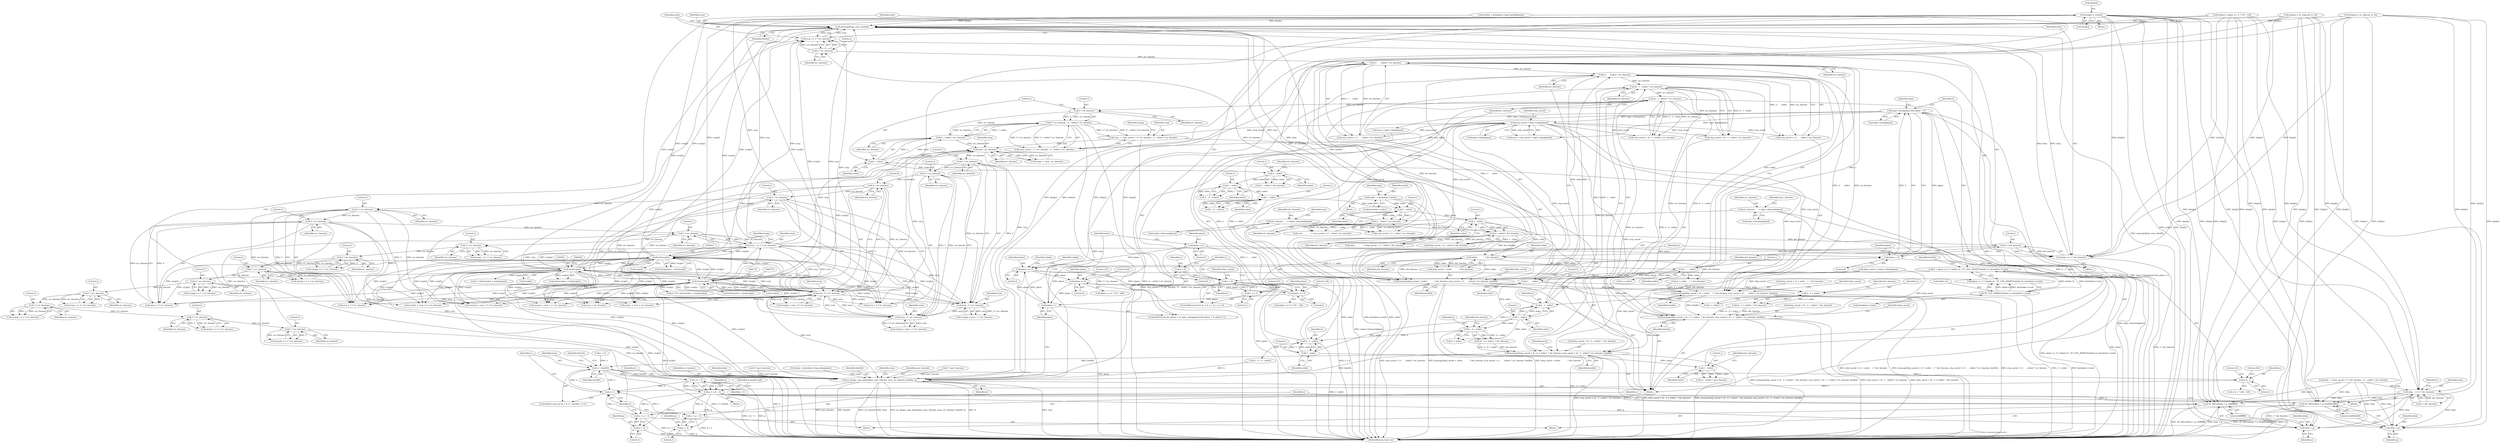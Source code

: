 digraph "0_FFmpeg_e43a0a232dbf6d3c161823c2e07c52e76227a1bc_5@array" {
"1001033" [label="(Call,dstp[x] = srcp[x])"];
"1000616" [label="(Call,(int)srcp[x])"];
"1000950" [label="(Call,(int)srcp[x])"];
"1000773" [label="(Call,(int)srcp[x])"];
"1001075" [label="(Call,srcp   += 2 * src_linesize)"];
"1001077" [label="(Call,2 * src_linesize)"];
"1000551" [label="(Call,4 * src_linesize)"];
"1000544" [label="(Call,3 * src_linesize)"];
"1000537" [label="(Call,2 * src_linesize)"];
"1000525" [label="(Call,4 * src_linesize)"];
"1000518" [label="(Call,3 * src_linesize)"];
"1000511" [label="(Call,2 * src_linesize)"];
"1000504" [label="(Call,srcp - src_linesize)"];
"1000489" [label="(Call,srcp   = srcp_saved + 5 * src_linesize - (1 - order) * src_linesize)"];
"1000284" [label="(Call,srcp_saved = inpic->data[plane])"];
"1000247" [label="(Call,inpic->data[plane] && plane < 4)"];
"1000253" [label="(Call,plane < 4)"];
"1000256" [label="(Call,plane++)"];
"1000738" [label="(Call,plane == 0)"];
"1000698" [label="(Call,plane == 0)"];
"1000262" [label="(Call,plane == 0)"];
"1000244" [label="(Call,plane = 0)"];
"1000493" [label="(Call,5 * src_linesize - (1 - order) * src_linesize)"];
"1000494" [label="(Call,5 * src_linesize)"];
"1000426" [label="(Call,(h - 3 - order) * src_linesize)"];
"1000427" [label="(Call,h - 3 - order)"];
"1000418" [label="(Call,h - 4 + order)"];
"1000407" [label="(Call,h - 1 - order)"];
"1000398" [label="(Call,h - 2 + order)"];
"1000343" [label="(Call,y < h)"];
"1000346" [label="(Call,y += 2)"];
"1000340" [label="(Call,y = 0)"];
"1000259" [label="(Call,h = plane == 0 ? inlink->h : FF_CEIL_RSHIFT(inlink->h, kerndeint->vsub))"];
"1000268" [label="(Call,FF_CEIL_RSHIFT(inlink->h, kerndeint->vsub))"];
"1000389" [label="(Call,3 -     order)"];
"1000373" [label="(Call,1 -     order)"];
"1000367" [label="(Call,order            * dst_linesize)"];
"1000335" [label="(Call,1 - order)"];
"1000326" [label="(Call,1 - order)"];
"1000186" [label="(Call,order  = kerndeint->order)"];
"1000581" [label="(Call,1 - order)"];
"1000572" [label="(Call,1 - order)"];
"1000563" [label="(Call,1 - order)"];
"1000498" [label="(Call,1 - order)"];
"1000447" [label="(Call,1 - order)"];
"1000429" [label="(Call,3 - order)"];
"1000409" [label="(Call,1 - order)"];
"1000334" [label="(Call,(1 - order) * dst_linesize)"];
"1000314" [label="(Call,dst_linesize      = outpic->linesize[plane])"];
"1000361" [label="(Call,2 * dst_linesize)"];
"1000406" [label="(Call,(h - 1 - order) * src_linesize)"];
"1000388" [label="(Call,(3 -     order) * src_linesize)"];
"1000372" [label="(Call,(1 -     order) * src_linesize)"];
"1000356" [label="(Call,2 * src_linesize)"];
"1000325" [label="(Call,(1 - order) * src_linesize)"];
"1000291" [label="(Call,src_linesize      = inpic->linesize[plane])"];
"1000497" [label="(Call,(1 - order) * src_linesize)"];
"1000523" [label="(Call,srcp - 4 * src_linesize)"];
"1000516" [label="(Call,srcp - 3 * src_linesize)"];
"1000509" [label="(Call,srcp - 2 * src_linesize)"];
"1001117" [label="(Call,2 * src_linesize)"];
"1001112" [label="(Call,2 * src_linesize)"];
"1001107" [label="(Call,2 * src_linesize)"];
"1001102" [label="(Call,2 * src_linesize)"];
"1001097" [label="(Call,2 * src_linesize)"];
"1001092" [label="(Call,2 * src_linesize)"];
"1001087" [label="(Call,2 * src_linesize)"];
"1001082" [label="(Call,2 * src_linesize)"];
"1000350" [label="(Call,memcpy(dstp, srcp, bwidth))"];
"1000354" [label="(Call,srcp += 2 * src_linesize)"];
"1000359" [label="(Call,dstp += 2 * dst_linesize)"];
"1000364" [label="(Call,memcpy(dstp_saved + order            * dst_linesize, srcp_saved + (1 -     order) * src_linesize, bwidth))"];
"1000378" [label="(Call,memcpy(dstp_saved + (2 + order    )  * dst_linesize, srcp_saved + (3 -     order) * src_linesize, bwidth))"];
"1000394" [label="(Call,memcpy(dstp_saved + (h - 2 + order)  * dst_linesize, srcp_saved + (h - 1 - order) * src_linesize, bwidth))"];
"1000414" [label="(Call,memcpy(dstp_saved + (h - 4 + order)  * dst_linesize, srcp_saved + (h - 3 - order) * src_linesize, bwidth))"];
"1000592" [label="(Call,x < bwidth)"];
"1000595" [label="(Call,x++)"];
"1000657" [label="(Call,x & ~3)"];
"1000655" [label="(Call,g = x & ~3)"];
"1000663" [label="(Call,AV_WB32(dstp + g, 0xffffffff))"];
"1000664" [label="(Call,dstp + g)"];
"1000668" [label="(Call,x = g + 3)"];
"1000670" [label="(Call,g + 3)"];
"1000681" [label="(Call,AV_WB32(dstp + g, 0xeb80eb80))"];
"1000682" [label="(Call,dstp + g)"];
"1000686" [label="(Call,x = g + 3)"];
"1000688" [label="(Call,g + 3)"];
"1000725" [label="(Call,x & 1)"];
"1001139" [label="(Call,av_image_copy_plane(dstp, psrc_linesize, srcp, src_linesize, bwidth, h))"];
"1001120" [label="(Call,dstp   += 2 * dst_linesize)"];
"1000253" [label="(Call,plane < 4)"];
"1000243" [label="(ControlStructure,for (plane = 0; inpic->data[plane] && plane < 4; plane++))"];
"1000293" [label="(Call,inpic->linesize[plane])"];
"1000339" [label="(ControlStructure,for (y = 0; y < h; y += 2))"];
"1000418" [label="(Call,h - 4 + order)"];
"1000527" [label="(Identifier,src_linesize)"];
"1000514" [label="(Call,srcp3p = srcp - 3 * src_linesize)"];
"1001075" [label="(Call,srcp   += 2 * src_linesize)"];
"1000659" [label="(Identifier,~3)"];
"1000501" [label="(Identifier,src_linesize)"];
"1000257" [label="(Identifier,plane)"];
"1000250" [label="(Identifier,inpic)"];
"1000657" [label="(Call,x & ~3)"];
"1001097" [label="(Call,2 * src_linesize)"];
"1001125" [label="(Call,srcp = inpic->data[plane])"];
"1000388" [label="(Call,(3 -     order) * src_linesize)"];
"1001037" [label="(Call,srcp[x])"];
"1000369" [label="(Identifier,dst_linesize)"];
"1000322" [label="(Identifier,srcp)"];
"1000269" [label="(Call,inlink->h)"];
"1001081" [label="(Identifier,srcpp)"];
"1000658" [label="(Identifier,x)"];
"1001119" [label="(Identifier,src_linesize)"];
"1001107" [label="(Call,2 * src_linesize)"];
"1000681" [label="(Call,AV_WB32(dstp + g, 0xeb80eb80))"];
"1000398" [label="(Call,h - 2 + order)"];
"1001148" [label="(Identifier,inpic)"];
"1000382" [label="(Call,2 + order)"];
"1000486" [label="(Call,4 * psrc_linesize)"];
"1000671" [label="(Identifier,g)"];
"1000428" [label="(Identifier,h)"];
"1000737" [label="(Call,plane == 0 ? 235 : 240)"];
"1000770" [label="(Call,0.170 * ((int)srcp[x] + (int)prvp[x]))"];
"1001095" [label="(Call,srcp4p += 2 * src_linesize)"];
"1000665" [label="(Identifier,dstp)"];
"1000577" [label="(Call,h - 5 - (1 - order))"];
"1000353" [label="(Identifier,bwidth)"];
"1000512" [label="(Literal,2)"];
"1000526" [label="(Literal,4)"];
"1001084" [label="(Identifier,src_linesize)"];
"1000616" [label="(Call,(int)srcp[x])"];
"1000363" [label="(Identifier,dst_linesize)"];
"1000618" [label="(Call,srcp[x])"];
"1000380" [label="(Identifier,dstp_saved)"];
"1000292" [label="(Identifier,src_linesize)"];
"1000772" [label="(Call,(int)srcp[x] + (int)prvp[x])"];
"1000373" [label="(Call,1 -     order)"];
"1000187" [label="(Identifier,order)"];
"1000417" [label="(Call,(h - 4 + order)  * dst_linesize)"];
"1000506" [label="(Identifier,src_linesize)"];
"1000344" [label="(Identifier,y)"];
"1000348" [label="(Literal,2)"];
"1000377" [label="(Identifier,bwidth)"];
"1000553" [label="(Identifier,src_linesize)"];
"1000596" [label="(Identifier,x)"];
"1000573" [label="(Literal,1)"];
"1000680" [label="(Block,)"];
"1001145" [label="(Identifier,h)"];
"1000321" [label="(Call,srcp              = srcp_saved + (1 - order) * src_linesize)"];
"1000359" [label="(Call,dstp += 2 * dst_linesize)"];
"1000516" [label="(Call,srcp - 3 * src_linesize)"];
"1000408" [label="(Identifier,h)"];
"1000546" [label="(Identifier,src_linesize)"];
"1000356" [label="(Call,2 * src_linesize)"];
"1000258" [label="(Block,)"];
"1000262" [label="(Call,plane == 0)"];
"1000256" [label="(Call,plane++)"];
"1000399" [label="(Identifier,h)"];
"1000583" [label="(Identifier,order)"];
"1000565" [label="(Identifier,order)"];
"1000521" [label="(Call,srcp4p = srcp - 4 * src_linesize)"];
"1000496" [label="(Identifier,src_linesize)"];
"1000542" [label="(Call,srcp + 3 * src_linesize)"];
"1000429" [label="(Call,3 - order)"];
"1000490" [label="(Identifier,srcp)"];
"1000415" [label="(Call,dstp_saved + (h - 4 + order)  * dst_linesize)"];
"1000334" [label="(Call,(1 - order) * dst_linesize)"];
"1000773" [label="(Call,(int)srcp[x])"];
"1000389" [label="(Call,3 -     order)"];
"1000246" [label="(Literal,0)"];
"1001033" [label="(Call,dstp[x] = srcp[x])"];
"1000670" [label="(Call,g + 3)"];
"1000325" [label="(Call,(1 - order) * src_linesize)"];
"1000533" [label="(Call,srcpnn = srcp + 2 * src_linesize)"];
"1000358" [label="(Identifier,src_linesize)"];
"1000404" [label="(Call,srcp_saved + (h - 1 - order) * src_linesize)"];
"1001083" [label="(Literal,2)"];
"1000346" [label="(Call,y += 2)"];
"1000588" [label="(ControlStructure,for (x = 0; x < bwidth; x++))"];
"1000315" [label="(Identifier,dst_linesize)"];
"1000378" [label="(Call,memcpy(dstp_saved + (2 + order    )  * dst_linesize, srcp_saved + (3 -     order) * src_linesize, bwidth))"];
"1000916" [label="(Call,dstp[x] = av_clip(valf, lo, hi))"];
"1000697" [label="(Call,plane == 0 ? 235 : 128)"];
"1001099" [label="(Identifier,src_linesize)"];
"1000493" [label="(Call,5 * src_linesize - (1 - order) * src_linesize)"];
"1000285" [label="(Identifier,srcp_saved)"];
"1000361" [label="(Call,2 * dst_linesize)"];
"1000664" [label="(Call,dstp + g)"];
"1000667" [label="(Literal,0xffffffff)"];
"1000656" [label="(Identifier,g)"];
"1001115" [label="(Call,srcp4n += 2 * src_linesize)"];
"1000601" [label="(Identifier,thresh)"];
"1000663" [label="(Call,AV_WB32(dstp + g, 0xffffffff))"];
"1000500" [label="(Identifier,order)"];
"1000291" [label="(Call,src_linesize      = inpic->linesize[plane])"];
"1000725" [label="(Call,x & 1)"];
"1001092" [label="(Call,2 * src_linesize)"];
"1000699" [label="(Identifier,plane)"];
"1000381" [label="(Call,(2 + order    )  * dst_linesize)"];
"1000345" [label="(Identifier,h)"];
"1000554" [label="(Call,dstp   = dstp_saved + 5 * dst_linesize - (1 - order) * dst_linesize)"];
"1000544" [label="(Call,3 * src_linesize)"];
"1000952" [label="(Call,srcp[x])"];
"1000949" [label="(Call,(int)srcp[x] + (int)prvp[x])"];
"1000589" [label="(Call,x = 0)"];
"1000947" [label="(Call,2 * ((int)srcp[x] + (int)prvp[x]))"];
"1000276" [label="(Identifier,bwidth)"];
"1000689" [label="(Identifier,g)"];
"1000186" [label="(Call,order  = kerndeint->order)"];
"1000352" [label="(Identifier,srcp)"];
"1000499" [label="(Literal,1)"];
"1000528" [label="(Call,srcpn  = srcp + src_linesize)"];
"1000354" [label="(Call,srcp += 2 * src_linesize)"];
"1000370" [label="(Call,srcp_saved + (1 -     order) * src_linesize)"];
"1001108" [label="(Literal,2)"];
"1000549" [label="(Call,srcp + 4 * src_linesize)"];
"1001034" [label="(Call,dstp[x])"];
"1000416" [label="(Identifier,dstp_saved)"];
"1000727" [label="(Literal,1)"];
"1001098" [label="(Literal,2)"];
"1000572" [label="(Call,1 - order)"];
"1001041" [label="(Identifier,prvp)"];
"1000255" [label="(Literal,4)"];
"1000684" [label="(Identifier,g)"];
"1000688" [label="(Call,g + 3)"];
"1001082" [label="(Call,2 * src_linesize)"];
"1000669" [label="(Identifier,x)"];
"1000494" [label="(Call,5 * src_linesize)"];
"1001139" [label="(Call,av_image_copy_plane(dstp, psrc_linesize, srcp, src_linesize, bwidth, h))"];
"1000519" [label="(Literal,3)"];
"1000286" [label="(Call,inpic->data[plane])"];
"1001114" [label="(Identifier,src_linesize)"];
"1000247" [label="(Call,inpic->data[plane] && plane < 4)"];
"1001090" [label="(Call,srcp3p += 2 * src_linesize)"];
"1000446" [label="(Call,(1 - order) * psrc_linesize)"];
"1000539" [label="(Identifier,src_linesize)"];
"1000327" [label="(Literal,1)"];
"1000393" [label="(Identifier,bwidth)"];
"1000654" [label="(Block,)"];
"1001089" [label="(Identifier,src_linesize)"];
"1000347" [label="(Identifier,y)"];
"1000502" [label="(Call,srcpp  = srcp - src_linesize)"];
"1000362" [label="(Literal,2)"];
"1000341" [label="(Identifier,y)"];
"1000498" [label="(Call,1 - order)"];
"1000724" [label="(Call,x & 1 ? 240 : 235)"];
"1001112" [label="(Call,2 * src_linesize)"];
"1000509" [label="(Call,srcp - 2 * src_linesize)"];
"1000349" [label="(Block,)"];
"1001132" [label="(Call,dstp = kerndeint->tmp_data[plane])"];
"1001077" [label="(Call,2 * src_linesize)"];
"1001100" [label="(Call,srcpn  += 2 * src_linesize)"];
"1000511" [label="(Call,2 * src_linesize)"];
"1001144" [label="(Identifier,bwidth)"];
"1000413" [label="(Identifier,bwidth)"];
"1000574" [label="(Identifier,order)"];
"1001118" [label="(Literal,2)"];
"1000433" [label="(Identifier,bwidth)"];
"1001104" [label="(Identifier,src_linesize)"];
"1000587" [label="(Block,)"];
"1000329" [label="(Identifier,src_linesize)"];
"1000365" [label="(Call,dstp_saved + order            * dst_linesize)"];
"1000530" [label="(Call,srcp + src_linesize)"];
"1001142" [label="(Identifier,srcp)"];
"1000520" [label="(Identifier,src_linesize)"];
"1000585" [label="(Identifier,y)"];
"1000524" [label="(Identifier,srcp)"];
"1001088" [label="(Literal,2)"];
"1001085" [label="(Call,srcppp += 2 * src_linesize)"];
"1000392" [label="(Identifier,src_linesize)"];
"1000263" [label="(Identifier,plane)"];
"1000739" [label="(Identifier,plane)"];
"1000435" [label="(Identifier,prvp)"];
"1000738" [label="(Call,plane == 0)"];
"1000427" [label="(Call,h - 3 - order)"];
"1000284" [label="(Call,srcp_saved = inpic->data[plane])"];
"1000497" [label="(Call,(1 - order) * src_linesize)"];
"1001078" [label="(Literal,2)"];
"1000332" [label="(Call,dstp_saved + (1 - order) * dst_linesize)"];
"1001023" [label="(Call,dstp[x] = av_clip(val, lo, hi))"];
"1000343" [label="(Call,y < h)"];
"1001117" [label="(Call,2 * src_linesize)"];
"1000397" [label="(Call,(h - 2 + order)  * dst_linesize)"];
"1000342" [label="(Literal,0)"];
"1000489" [label="(Call,srcp   = srcp_saved + 5 * src_linesize - (1 - order) * src_linesize)"];
"1000338" [label="(Identifier,dst_linesize)"];
"1001087" [label="(Call,2 * src_linesize)"];
"1001109" [label="(Identifier,src_linesize)"];
"1000491" [label="(Call,srcp_saved + 5 * src_linesize - (1 - order) * src_linesize)"];
"1001079" [label="(Identifier,src_linesize)"];
"1000661" [label="(Identifier,is_packed_rgb)"];
"1000432" [label="(Identifier,src_linesize)"];
"1000545" [label="(Literal,3)"];
"1000366" [label="(Identifier,dstp_saved)"];
"1000662" [label="(Block,)"];
"1000248" [label="(Call,inpic->data[plane])"];
"1000547" [label="(Call,srcp4n = srcp + 4 * src_linesize)"];
"1000513" [label="(Identifier,src_linesize)"];
"1000351" [label="(Identifier,dstp)"];
"1000682" [label="(Call,dstp + g)"];
"1000367" [label="(Call,order            * dst_linesize)"];
"1000350" [label="(Call,memcpy(dstp, srcp, bwidth))"];
"1000594" [label="(Identifier,bwidth)"];
"1000426" [label="(Call,(h - 3 - order) * src_linesize)"];
"1000552" [label="(Literal,4)"];
"1000254" [label="(Identifier,plane)"];
"1000683" [label="(Identifier,dstp)"];
"1001141" [label="(Identifier,psrc_linesize)"];
"1000702" [label="(Literal,128)"];
"1000412" [label="(Identifier,src_linesize)"];
"1000244" [label="(Call,plane = 0)"];
"1000307" [label="(Call,dstp_saved = outpic->data[plane])"];
"1000266" [label="(Identifier,inlink)"];
"1000328" [label="(Identifier,order)"];
"1000379" [label="(Call,dstp_saved + (2 + order    )  * dst_linesize)"];
"1000504" [label="(Call,srcp - src_linesize)"];
"1000420" [label="(Call,4 + order)"];
"1000326" [label="(Call,1 - order)"];
"1000540" [label="(Call,srcp3n = srcp + 3 * src_linesize)"];
"1000414" [label="(Call,memcpy(dstp_saved + (h - 4 + order)  * dst_linesize, srcp_saved + (h - 3 - order) * src_linesize, bwidth))"];
"1000525" [label="(Call,4 * src_linesize)"];
"1001121" [label="(Identifier,dstp)"];
"1001120" [label="(Call,dstp   += 2 * dst_linesize)"];
"1000430" [label="(Literal,3)"];
"1000592" [label="(Call,x < bwidth)"];
"1000672" [label="(Literal,3)"];
"1000396" [label="(Identifier,dstp_saved)"];
"1001102" [label="(Call,2 * src_linesize)"];
"1000386" [label="(Call,srcp_saved + (3 -     order) * src_linesize)"];
"1000668" [label="(Call,x = g + 3)"];
"1000510" [label="(Identifier,srcp)"];
"1000495" [label="(Literal,5)"];
"1000245" [label="(Identifier,plane)"];
"1000447" [label="(Call,1 - order)"];
"1001094" [label="(Identifier,src_linesize)"];
"1000364" [label="(Call,memcpy(dstp_saved + order            * dst_linesize, srcp_saved + (1 -     order) * src_linesize, bwidth))"];
"1000395" [label="(Call,dstp_saved + (h - 2 + order)  * dst_linesize)"];
"1000411" [label="(Identifier,order)"];
"1000593" [label="(Identifier,x)"];
"1000564" [label="(Literal,1)"];
"1000655" [label="(Call,g = x & ~3)"];
"1000775" [label="(Call,srcp[x])"];
"1000523" [label="(Call,srcp - 4 * src_linesize)"];
"1000188" [label="(Call,kerndeint->order)"];
"1000375" [label="(Identifier,order)"];
"1001103" [label="(Literal,2)"];
"1000449" [label="(Identifier,order)"];
"1000261" [label="(Call,plane == 0 ? inlink->h : FF_CEIL_RSHIFT(inlink->h, kerndeint->vsub))"];
"1001072" [label="(Call,2 * psrc_linesize)"];
"1000264" [label="(Literal,0)"];
"1000336" [label="(Literal,1)"];
"1000581" [label="(Call,1 - order)"];
"1000538" [label="(Literal,2)"];
"1000729" [label="(Literal,235)"];
"1000431" [label="(Identifier,order)"];
"1000448" [label="(Literal,1)"];
"1000270" [label="(Identifier,inlink)"];
"1000390" [label="(Literal,3)"];
"1000582" [label="(Literal,1)"];
"1000700" [label="(Literal,0)"];
"1000551" [label="(Call,4 * src_linesize)"];
"1000272" [label="(Call,kerndeint->vsub)"];
"1001105" [label="(Call,srcpnn += 2 * src_linesize)"];
"1000357" [label="(Literal,2)"];
"1000193" [label="(Identifier,map)"];
"1000742" [label="(Literal,240)"];
"1000690" [label="(Literal,3)"];
"1000374" [label="(Literal,1)"];
"1000368" [label="(Identifier,order)"];
"1000518" [label="(Call,3 * src_linesize)"];
"1001032" [label="(Block,)"];
"1000120" [label="(Block,)"];
"1000394" [label="(Call,memcpy(dstp_saved + (h - 2 + order)  * dst_linesize, srcp_saved + (h - 1 - order) * src_linesize, bwidth))"];
"1000450" [label="(Identifier,psrc_linesize)"];
"1000728" [label="(Literal,240)"];
"1000299" [label="(Identifier,psrc_linesize)"];
"1000376" [label="(Identifier,src_linesize)"];
"1000507" [label="(Call,srcppp = srcp - 2 * src_linesize)"];
"1000275" [label="(Call,bwidth = kerndeint->tmp_bwidth[plane])"];
"1000259" [label="(Call,h = plane == 0 ? inlink->h : FF_CEIL_RSHIFT(inlink->h, kerndeint->vsub))"];
"1000726" [label="(Identifier,x)"];
"1000686" [label="(Call,x = g + 3)"];
"1000335" [label="(Call,1 - order)"];
"1000314" [label="(Call,dst_linesize      = outpic->linesize[plane])"];
"1000687" [label="(Identifier,x)"];
"1000741" [label="(Literal,235)"];
"1000698" [label="(Call,plane == 0)"];
"1001143" [label="(Identifier,src_linesize)"];
"1000323" [label="(Call,srcp_saved + (1 - order) * src_linesize)"];
"1000282" [label="(Call,srcp = srcp_saved = inpic->data[plane])"];
"1000701" [label="(Literal,235)"];
"1000537" [label="(Call,2 * src_linesize)"];
"1000423" [label="(Identifier,dst_linesize)"];
"1000419" [label="(Identifier,h)"];
"1000503" [label="(Identifier,srcpp)"];
"1000260" [label="(Identifier,h)"];
"1001113" [label="(Literal,2)"];
"1000595" [label="(Call,x++)"];
"1000517" [label="(Identifier,srcp)"];
"1000355" [label="(Identifier,srcp)"];
"1000340" [label="(Call,y = 0)"];
"1000740" [label="(Literal,0)"];
"1001110" [label="(Call,srcp3n += 2 * src_linesize)"];
"1000372" [label="(Call,(1 -     order) * src_linesize)"];
"1001076" [label="(Identifier,srcp)"];
"1000610" [label="(Call,(int)prvp[x]  - (int)srcp[x])"];
"1000535" [label="(Call,srcp + 2 * src_linesize)"];
"1000360" [label="(Identifier,dstp)"];
"1000409" [label="(Call,1 - order)"];
"1000316" [label="(Call,outpic->linesize[plane])"];
"1000505" [label="(Identifier,srcp)"];
"1000424" [label="(Call,srcp_saved + (h - 3 - order) * src_linesize)"];
"1000403" [label="(Identifier,dst_linesize)"];
"1001140" [label="(Identifier,dstp)"];
"1000406" [label="(Call,(h - 1 - order) * src_linesize)"];
"1001093" [label="(Literal,2)"];
"1000685" [label="(Literal,0xeb80eb80)"];
"1000562" [label="(Call,(1 - order) * dst_linesize)"];
"1000693" [label="(Call,dstp[x] = plane == 0 ? 235 : 128)"];
"1000563" [label="(Call,1 - order)"];
"1000268" [label="(Call,FF_CEIL_RSHIFT(inlink->h, kerndeint->vsub))"];
"1000400" [label="(Call,2 + order)"];
"1001080" [label="(Call,srcpp  += 2 * src_linesize)"];
"1001122" [label="(Call,2 * dst_linesize)"];
"1001153" [label="(MethodReturn,static int)"];
"1000566" [label="(Identifier,dst_linesize)"];
"1000410" [label="(Literal,1)"];
"1000570" [label="(Call,5 - (1 - order))"];
"1000407" [label="(Call,h - 1 - order)"];
"1000579" [label="(Call,5 - (1 - order))"];
"1000391" [label="(Identifier,order)"];
"1000330" [label="(Call,dstp              = dstp_saved + (1 - order) * dst_linesize)"];
"1000950" [label="(Call,(int)srcp[x])"];
"1000666" [label="(Identifier,g)"];
"1000337" [label="(Identifier,order)"];
"1001033" -> "1001032"  [label="AST: "];
"1001033" -> "1001037"  [label="CFG: "];
"1001034" -> "1001033"  [label="AST: "];
"1001037" -> "1001033"  [label="AST: "];
"1000596" -> "1001033"  [label="CFG: "];
"1001033" -> "1001153"  [label="DDG: srcp[x]"];
"1001033" -> "1001153"  [label="DDG: dstp[x]"];
"1001033" -> "1000350"  [label="DDG: dstp[x]"];
"1001033" -> "1000359"  [label="DDG: dstp[x]"];
"1001033" -> "1000663"  [label="DDG: dstp[x]"];
"1001033" -> "1000664"  [label="DDG: dstp[x]"];
"1001033" -> "1000681"  [label="DDG: dstp[x]"];
"1001033" -> "1000682"  [label="DDG: dstp[x]"];
"1000616" -> "1001033"  [label="DDG: srcp[x]"];
"1000950" -> "1001033"  [label="DDG: srcp[x]"];
"1000773" -> "1001033"  [label="DDG: srcp[x]"];
"1001075" -> "1001033"  [label="DDG: srcp"];
"1000523" -> "1001033"  [label="DDG: srcp"];
"1001033" -> "1001120"  [label="DDG: dstp[x]"];
"1001033" -> "1001139"  [label="DDG: dstp[x]"];
"1000616" -> "1000610"  [label="AST: "];
"1000616" -> "1000618"  [label="CFG: "];
"1000617" -> "1000616"  [label="AST: "];
"1000618" -> "1000616"  [label="AST: "];
"1000610" -> "1000616"  [label="CFG: "];
"1000616" -> "1001153"  [label="DDG: srcp[x]"];
"1000616" -> "1000350"  [label="DDG: srcp[x]"];
"1000616" -> "1000354"  [label="DDG: srcp[x]"];
"1000616" -> "1000504"  [label="DDG: srcp[x]"];
"1000616" -> "1000509"  [label="DDG: srcp[x]"];
"1000616" -> "1000516"  [label="DDG: srcp[x]"];
"1000616" -> "1000523"  [label="DDG: srcp[x]"];
"1000616" -> "1000528"  [label="DDG: srcp[x]"];
"1000616" -> "1000530"  [label="DDG: srcp[x]"];
"1000616" -> "1000533"  [label="DDG: srcp[x]"];
"1000616" -> "1000535"  [label="DDG: srcp[x]"];
"1000616" -> "1000540"  [label="DDG: srcp[x]"];
"1000616" -> "1000542"  [label="DDG: srcp[x]"];
"1000616" -> "1000547"  [label="DDG: srcp[x]"];
"1000616" -> "1000549"  [label="DDG: srcp[x]"];
"1000616" -> "1000610"  [label="DDG: srcp[x]"];
"1000950" -> "1000616"  [label="DDG: srcp[x]"];
"1000773" -> "1000616"  [label="DDG: srcp[x]"];
"1001075" -> "1000616"  [label="DDG: srcp"];
"1000523" -> "1000616"  [label="DDG: srcp"];
"1000616" -> "1000773"  [label="DDG: srcp[x]"];
"1000616" -> "1000950"  [label="DDG: srcp[x]"];
"1000616" -> "1001075"  [label="DDG: srcp[x]"];
"1000616" -> "1001139"  [label="DDG: srcp[x]"];
"1000950" -> "1000949"  [label="AST: "];
"1000950" -> "1000952"  [label="CFG: "];
"1000951" -> "1000950"  [label="AST: "];
"1000952" -> "1000950"  [label="AST: "];
"1000956" -> "1000950"  [label="CFG: "];
"1000950" -> "1001153"  [label="DDG: srcp[x]"];
"1000950" -> "1000350"  [label="DDG: srcp[x]"];
"1000950" -> "1000354"  [label="DDG: srcp[x]"];
"1000950" -> "1000504"  [label="DDG: srcp[x]"];
"1000950" -> "1000509"  [label="DDG: srcp[x]"];
"1000950" -> "1000516"  [label="DDG: srcp[x]"];
"1000950" -> "1000523"  [label="DDG: srcp[x]"];
"1000950" -> "1000528"  [label="DDG: srcp[x]"];
"1000950" -> "1000530"  [label="DDG: srcp[x]"];
"1000950" -> "1000533"  [label="DDG: srcp[x]"];
"1000950" -> "1000535"  [label="DDG: srcp[x]"];
"1000950" -> "1000540"  [label="DDG: srcp[x]"];
"1000950" -> "1000542"  [label="DDG: srcp[x]"];
"1000950" -> "1000547"  [label="DDG: srcp[x]"];
"1000950" -> "1000549"  [label="DDG: srcp[x]"];
"1000950" -> "1000773"  [label="DDG: srcp[x]"];
"1000950" -> "1000947"  [label="DDG: srcp[x]"];
"1000950" -> "1000949"  [label="DDG: srcp[x]"];
"1000773" -> "1000950"  [label="DDG: srcp[x]"];
"1001075" -> "1000950"  [label="DDG: srcp"];
"1000523" -> "1000950"  [label="DDG: srcp"];
"1000950" -> "1001075"  [label="DDG: srcp[x]"];
"1000950" -> "1001139"  [label="DDG: srcp[x]"];
"1000773" -> "1000772"  [label="AST: "];
"1000773" -> "1000775"  [label="CFG: "];
"1000774" -> "1000773"  [label="AST: "];
"1000775" -> "1000773"  [label="AST: "];
"1000779" -> "1000773"  [label="CFG: "];
"1000773" -> "1001153"  [label="DDG: srcp[x]"];
"1000773" -> "1000350"  [label="DDG: srcp[x]"];
"1000773" -> "1000354"  [label="DDG: srcp[x]"];
"1000773" -> "1000504"  [label="DDG: srcp[x]"];
"1000773" -> "1000509"  [label="DDG: srcp[x]"];
"1000773" -> "1000516"  [label="DDG: srcp[x]"];
"1000773" -> "1000523"  [label="DDG: srcp[x]"];
"1000773" -> "1000528"  [label="DDG: srcp[x]"];
"1000773" -> "1000530"  [label="DDG: srcp[x]"];
"1000773" -> "1000533"  [label="DDG: srcp[x]"];
"1000773" -> "1000535"  [label="DDG: srcp[x]"];
"1000773" -> "1000540"  [label="DDG: srcp[x]"];
"1000773" -> "1000542"  [label="DDG: srcp[x]"];
"1000773" -> "1000547"  [label="DDG: srcp[x]"];
"1000773" -> "1000549"  [label="DDG: srcp[x]"];
"1000773" -> "1000770"  [label="DDG: srcp[x]"];
"1000773" -> "1000772"  [label="DDG: srcp[x]"];
"1001075" -> "1000773"  [label="DDG: srcp"];
"1000523" -> "1000773"  [label="DDG: srcp"];
"1000773" -> "1001075"  [label="DDG: srcp[x]"];
"1000773" -> "1001139"  [label="DDG: srcp[x]"];
"1001075" -> "1000587"  [label="AST: "];
"1001075" -> "1001077"  [label="CFG: "];
"1001076" -> "1001075"  [label="AST: "];
"1001077" -> "1001075"  [label="AST: "];
"1001081" -> "1001075"  [label="CFG: "];
"1001075" -> "1000350"  [label="DDG: srcp"];
"1001075" -> "1000354"  [label="DDG: srcp"];
"1001075" -> "1000504"  [label="DDG: srcp"];
"1001075" -> "1000509"  [label="DDG: srcp"];
"1001075" -> "1000516"  [label="DDG: srcp"];
"1001075" -> "1000523"  [label="DDG: srcp"];
"1001077" -> "1001075"  [label="DDG: 2"];
"1001077" -> "1001075"  [label="DDG: src_linesize"];
"1000523" -> "1001075"  [label="DDG: srcp"];
"1001075" -> "1001139"  [label="DDG: srcp"];
"1001077" -> "1001079"  [label="CFG: "];
"1001078" -> "1001077"  [label="AST: "];
"1001079" -> "1001077"  [label="AST: "];
"1000551" -> "1001077"  [label="DDG: src_linesize"];
"1001117" -> "1001077"  [label="DDG: src_linesize"];
"1001077" -> "1001082"  [label="DDG: src_linesize"];
"1000551" -> "1000549"  [label="AST: "];
"1000551" -> "1000553"  [label="CFG: "];
"1000552" -> "1000551"  [label="AST: "];
"1000553" -> "1000551"  [label="AST: "];
"1000549" -> "1000551"  [label="CFG: "];
"1000551" -> "1000547"  [label="DDG: 4"];
"1000551" -> "1000547"  [label="DDG: src_linesize"];
"1000551" -> "1000549"  [label="DDG: 4"];
"1000551" -> "1000549"  [label="DDG: src_linesize"];
"1000544" -> "1000551"  [label="DDG: src_linesize"];
"1000551" -> "1001139"  [label="DDG: src_linesize"];
"1000544" -> "1000542"  [label="AST: "];
"1000544" -> "1000546"  [label="CFG: "];
"1000545" -> "1000544"  [label="AST: "];
"1000546" -> "1000544"  [label="AST: "];
"1000542" -> "1000544"  [label="CFG: "];
"1000544" -> "1000540"  [label="DDG: 3"];
"1000544" -> "1000540"  [label="DDG: src_linesize"];
"1000544" -> "1000542"  [label="DDG: 3"];
"1000544" -> "1000542"  [label="DDG: src_linesize"];
"1000537" -> "1000544"  [label="DDG: src_linesize"];
"1000537" -> "1000535"  [label="AST: "];
"1000537" -> "1000539"  [label="CFG: "];
"1000538" -> "1000537"  [label="AST: "];
"1000539" -> "1000537"  [label="AST: "];
"1000535" -> "1000537"  [label="CFG: "];
"1000537" -> "1000533"  [label="DDG: 2"];
"1000537" -> "1000533"  [label="DDG: src_linesize"];
"1000537" -> "1000535"  [label="DDG: 2"];
"1000537" -> "1000535"  [label="DDG: src_linesize"];
"1000525" -> "1000537"  [label="DDG: src_linesize"];
"1000525" -> "1000523"  [label="AST: "];
"1000525" -> "1000527"  [label="CFG: "];
"1000526" -> "1000525"  [label="AST: "];
"1000527" -> "1000525"  [label="AST: "];
"1000523" -> "1000525"  [label="CFG: "];
"1000525" -> "1000523"  [label="DDG: 4"];
"1000525" -> "1000523"  [label="DDG: src_linesize"];
"1000518" -> "1000525"  [label="DDG: src_linesize"];
"1000525" -> "1000528"  [label="DDG: src_linesize"];
"1000525" -> "1000530"  [label="DDG: src_linesize"];
"1000518" -> "1000516"  [label="AST: "];
"1000518" -> "1000520"  [label="CFG: "];
"1000519" -> "1000518"  [label="AST: "];
"1000520" -> "1000518"  [label="AST: "];
"1000516" -> "1000518"  [label="CFG: "];
"1000518" -> "1000516"  [label="DDG: 3"];
"1000518" -> "1000516"  [label="DDG: src_linesize"];
"1000511" -> "1000518"  [label="DDG: src_linesize"];
"1000511" -> "1000509"  [label="AST: "];
"1000511" -> "1000513"  [label="CFG: "];
"1000512" -> "1000511"  [label="AST: "];
"1000513" -> "1000511"  [label="AST: "];
"1000509" -> "1000511"  [label="CFG: "];
"1000511" -> "1000509"  [label="DDG: 2"];
"1000511" -> "1000509"  [label="DDG: src_linesize"];
"1000504" -> "1000511"  [label="DDG: src_linesize"];
"1000504" -> "1000502"  [label="AST: "];
"1000504" -> "1000506"  [label="CFG: "];
"1000505" -> "1000504"  [label="AST: "];
"1000506" -> "1000504"  [label="AST: "];
"1000502" -> "1000504"  [label="CFG: "];
"1000504" -> "1000502"  [label="DDG: srcp"];
"1000504" -> "1000502"  [label="DDG: src_linesize"];
"1000489" -> "1000504"  [label="DDG: srcp"];
"1000523" -> "1000504"  [label="DDG: srcp"];
"1000497" -> "1000504"  [label="DDG: src_linesize"];
"1000504" -> "1000509"  [label="DDG: srcp"];
"1000489" -> "1000258"  [label="AST: "];
"1000489" -> "1000491"  [label="CFG: "];
"1000490" -> "1000489"  [label="AST: "];
"1000491" -> "1000489"  [label="AST: "];
"1000503" -> "1000489"  [label="CFG: "];
"1000489" -> "1001153"  [label="DDG: srcp_saved + 5 * src_linesize - (1 - order) * src_linesize"];
"1000284" -> "1000489"  [label="DDG: srcp_saved"];
"1000493" -> "1000489"  [label="DDG: 5 * src_linesize"];
"1000493" -> "1000489"  [label="DDG: (1 - order) * src_linesize"];
"1000284" -> "1000282"  [label="AST: "];
"1000284" -> "1000286"  [label="CFG: "];
"1000285" -> "1000284"  [label="AST: "];
"1000286" -> "1000284"  [label="AST: "];
"1000282" -> "1000284"  [label="CFG: "];
"1000284" -> "1000282"  [label="DDG: srcp_saved"];
"1000247" -> "1000284"  [label="DDG: inpic->data[plane]"];
"1000284" -> "1000321"  [label="DDG: srcp_saved"];
"1000284" -> "1000323"  [label="DDG: srcp_saved"];
"1000284" -> "1000364"  [label="DDG: srcp_saved"];
"1000284" -> "1000370"  [label="DDG: srcp_saved"];
"1000284" -> "1000378"  [label="DDG: srcp_saved"];
"1000284" -> "1000386"  [label="DDG: srcp_saved"];
"1000284" -> "1000394"  [label="DDG: srcp_saved"];
"1000284" -> "1000404"  [label="DDG: srcp_saved"];
"1000284" -> "1000414"  [label="DDG: srcp_saved"];
"1000284" -> "1000424"  [label="DDG: srcp_saved"];
"1000284" -> "1000491"  [label="DDG: srcp_saved"];
"1000247" -> "1000243"  [label="AST: "];
"1000247" -> "1000248"  [label="CFG: "];
"1000247" -> "1000253"  [label="CFG: "];
"1000248" -> "1000247"  [label="AST: "];
"1000253" -> "1000247"  [label="AST: "];
"1000260" -> "1000247"  [label="CFG: "];
"1001148" -> "1000247"  [label="CFG: "];
"1000247" -> "1001153"  [label="DDG: inpic->data[plane]"];
"1000247" -> "1001153"  [label="DDG: plane < 4"];
"1000247" -> "1001153"  [label="DDG: inpic->data[plane] && plane < 4"];
"1000253" -> "1000247"  [label="DDG: plane"];
"1000253" -> "1000247"  [label="DDG: 4"];
"1000247" -> "1000282"  [label="DDG: inpic->data[plane]"];
"1000247" -> "1001125"  [label="DDG: inpic->data[plane]"];
"1000253" -> "1000255"  [label="CFG: "];
"1000254" -> "1000253"  [label="AST: "];
"1000255" -> "1000253"  [label="AST: "];
"1000253" -> "1001153"  [label="DDG: plane"];
"1000256" -> "1000253"  [label="DDG: plane"];
"1000244" -> "1000253"  [label="DDG: plane"];
"1000253" -> "1000262"  [label="DDG: plane"];
"1000256" -> "1000243"  [label="AST: "];
"1000256" -> "1000257"  [label="CFG: "];
"1000257" -> "1000256"  [label="AST: "];
"1000250" -> "1000256"  [label="CFG: "];
"1000256" -> "1001153"  [label="DDG: plane"];
"1000738" -> "1000256"  [label="DDG: plane"];
"1000698" -> "1000256"  [label="DDG: plane"];
"1000262" -> "1000256"  [label="DDG: plane"];
"1000256" -> "1000262"  [label="DDG: plane"];
"1000738" -> "1000737"  [label="AST: "];
"1000738" -> "1000740"  [label="CFG: "];
"1000739" -> "1000738"  [label="AST: "];
"1000740" -> "1000738"  [label="AST: "];
"1000741" -> "1000738"  [label="CFG: "];
"1000742" -> "1000738"  [label="CFG: "];
"1000738" -> "1000698"  [label="DDG: plane"];
"1000698" -> "1000738"  [label="DDG: plane"];
"1000262" -> "1000738"  [label="DDG: plane"];
"1000698" -> "1000697"  [label="AST: "];
"1000698" -> "1000700"  [label="CFG: "];
"1000699" -> "1000698"  [label="AST: "];
"1000700" -> "1000698"  [label="AST: "];
"1000701" -> "1000698"  [label="CFG: "];
"1000702" -> "1000698"  [label="CFG: "];
"1000262" -> "1000698"  [label="DDG: plane"];
"1000262" -> "1000261"  [label="AST: "];
"1000262" -> "1000264"  [label="CFG: "];
"1000263" -> "1000262"  [label="AST: "];
"1000264" -> "1000262"  [label="AST: "];
"1000266" -> "1000262"  [label="CFG: "];
"1000270" -> "1000262"  [label="CFG: "];
"1000244" -> "1000262"  [label="DDG: plane"];
"1000244" -> "1000243"  [label="AST: "];
"1000244" -> "1000246"  [label="CFG: "];
"1000245" -> "1000244"  [label="AST: "];
"1000246" -> "1000244"  [label="AST: "];
"1000250" -> "1000244"  [label="CFG: "];
"1000244" -> "1001153"  [label="DDG: plane"];
"1000493" -> "1000491"  [label="AST: "];
"1000493" -> "1000497"  [label="CFG: "];
"1000494" -> "1000493"  [label="AST: "];
"1000497" -> "1000493"  [label="AST: "];
"1000491" -> "1000493"  [label="CFG: "];
"1000493" -> "1001153"  [label="DDG: 5 * src_linesize"];
"1000493" -> "1001153"  [label="DDG: (1 - order) * src_linesize"];
"1000493" -> "1000491"  [label="DDG: 5 * src_linesize"];
"1000493" -> "1000491"  [label="DDG: (1 - order) * src_linesize"];
"1000494" -> "1000493"  [label="DDG: 5"];
"1000494" -> "1000493"  [label="DDG: src_linesize"];
"1000497" -> "1000493"  [label="DDG: 1 - order"];
"1000497" -> "1000493"  [label="DDG: src_linesize"];
"1000494" -> "1000496"  [label="CFG: "];
"1000495" -> "1000494"  [label="AST: "];
"1000496" -> "1000494"  [label="AST: "];
"1000499" -> "1000494"  [label="CFG: "];
"1000426" -> "1000494"  [label="DDG: src_linesize"];
"1000494" -> "1000497"  [label="DDG: src_linesize"];
"1000426" -> "1000424"  [label="AST: "];
"1000426" -> "1000432"  [label="CFG: "];
"1000427" -> "1000426"  [label="AST: "];
"1000432" -> "1000426"  [label="AST: "];
"1000424" -> "1000426"  [label="CFG: "];
"1000426" -> "1001153"  [label="DDG: h - 3 - order"];
"1000426" -> "1000414"  [label="DDG: h - 3 - order"];
"1000426" -> "1000414"  [label="DDG: src_linesize"];
"1000426" -> "1000424"  [label="DDG: h - 3 - order"];
"1000426" -> "1000424"  [label="DDG: src_linesize"];
"1000427" -> "1000426"  [label="DDG: h"];
"1000427" -> "1000426"  [label="DDG: 3 - order"];
"1000406" -> "1000426"  [label="DDG: src_linesize"];
"1000427" -> "1000429"  [label="CFG: "];
"1000428" -> "1000427"  [label="AST: "];
"1000429" -> "1000427"  [label="AST: "];
"1000432" -> "1000427"  [label="CFG: "];
"1000427" -> "1001153"  [label="DDG: 3 - order"];
"1000418" -> "1000427"  [label="DDG: h"];
"1000429" -> "1000427"  [label="DDG: 3"];
"1000429" -> "1000427"  [label="DDG: order"];
"1000427" -> "1000577"  [label="DDG: h"];
"1000418" -> "1000417"  [label="AST: "];
"1000418" -> "1000420"  [label="CFG: "];
"1000419" -> "1000418"  [label="AST: "];
"1000420" -> "1000418"  [label="AST: "];
"1000423" -> "1000418"  [label="CFG: "];
"1000418" -> "1001153"  [label="DDG: 4 + order"];
"1000418" -> "1000417"  [label="DDG: h"];
"1000418" -> "1000417"  [label="DDG: 4 + order"];
"1000407" -> "1000418"  [label="DDG: h"];
"1000409" -> "1000418"  [label="DDG: order"];
"1000407" -> "1000406"  [label="AST: "];
"1000407" -> "1000409"  [label="CFG: "];
"1000408" -> "1000407"  [label="AST: "];
"1000409" -> "1000407"  [label="AST: "];
"1000412" -> "1000407"  [label="CFG: "];
"1000407" -> "1000406"  [label="DDG: h"];
"1000407" -> "1000406"  [label="DDG: 1 - order"];
"1000398" -> "1000407"  [label="DDG: h"];
"1000409" -> "1000407"  [label="DDG: 1"];
"1000409" -> "1000407"  [label="DDG: order"];
"1000398" -> "1000397"  [label="AST: "];
"1000398" -> "1000400"  [label="CFG: "];
"1000399" -> "1000398"  [label="AST: "];
"1000400" -> "1000398"  [label="AST: "];
"1000403" -> "1000398"  [label="CFG: "];
"1000398" -> "1001153"  [label="DDG: 2 + order"];
"1000398" -> "1000397"  [label="DDG: h"];
"1000398" -> "1000397"  [label="DDG: 2 + order"];
"1000343" -> "1000398"  [label="DDG: h"];
"1000389" -> "1000398"  [label="DDG: order"];
"1000343" -> "1000339"  [label="AST: "];
"1000343" -> "1000345"  [label="CFG: "];
"1000344" -> "1000343"  [label="AST: "];
"1000345" -> "1000343"  [label="AST: "];
"1000351" -> "1000343"  [label="CFG: "];
"1000366" -> "1000343"  [label="CFG: "];
"1000343" -> "1001153"  [label="DDG: y < h"];
"1000346" -> "1000343"  [label="DDG: y"];
"1000340" -> "1000343"  [label="DDG: y"];
"1000259" -> "1000343"  [label="DDG: h"];
"1000343" -> "1000346"  [label="DDG: y"];
"1000346" -> "1000339"  [label="AST: "];
"1000346" -> "1000348"  [label="CFG: "];
"1000347" -> "1000346"  [label="AST: "];
"1000348" -> "1000346"  [label="AST: "];
"1000344" -> "1000346"  [label="CFG: "];
"1000340" -> "1000339"  [label="AST: "];
"1000340" -> "1000342"  [label="CFG: "];
"1000341" -> "1000340"  [label="AST: "];
"1000342" -> "1000340"  [label="AST: "];
"1000344" -> "1000340"  [label="CFG: "];
"1000259" -> "1000258"  [label="AST: "];
"1000259" -> "1000261"  [label="CFG: "];
"1000260" -> "1000259"  [label="AST: "];
"1000261" -> "1000259"  [label="AST: "];
"1000276" -> "1000259"  [label="CFG: "];
"1000259" -> "1001153"  [label="DDG: plane == 0 ? inlink->h : FF_CEIL_RSHIFT(inlink->h, kerndeint->vsub)"];
"1000268" -> "1000259"  [label="DDG: inlink->h"];
"1000268" -> "1000259"  [label="DDG: kerndeint->vsub"];
"1000268" -> "1000261"  [label="AST: "];
"1000268" -> "1000272"  [label="CFG: "];
"1000269" -> "1000268"  [label="AST: "];
"1000272" -> "1000268"  [label="AST: "];
"1000261" -> "1000268"  [label="CFG: "];
"1000268" -> "1001153"  [label="DDG: kerndeint->vsub"];
"1000268" -> "1000261"  [label="DDG: inlink->h"];
"1000268" -> "1000261"  [label="DDG: kerndeint->vsub"];
"1000389" -> "1000388"  [label="AST: "];
"1000389" -> "1000391"  [label="CFG: "];
"1000390" -> "1000389"  [label="AST: "];
"1000391" -> "1000389"  [label="AST: "];
"1000392" -> "1000389"  [label="CFG: "];
"1000389" -> "1000388"  [label="DDG: 3"];
"1000389" -> "1000388"  [label="DDG: order"];
"1000373" -> "1000389"  [label="DDG: order"];
"1000389" -> "1000400"  [label="DDG: order"];
"1000389" -> "1000409"  [label="DDG: order"];
"1000373" -> "1000372"  [label="AST: "];
"1000373" -> "1000375"  [label="CFG: "];
"1000374" -> "1000373"  [label="AST: "];
"1000375" -> "1000373"  [label="AST: "];
"1000376" -> "1000373"  [label="CFG: "];
"1000373" -> "1000372"  [label="DDG: 1"];
"1000373" -> "1000372"  [label="DDG: order"];
"1000367" -> "1000373"  [label="DDG: order"];
"1000373" -> "1000381"  [label="DDG: order"];
"1000373" -> "1000382"  [label="DDG: order"];
"1000367" -> "1000365"  [label="AST: "];
"1000367" -> "1000369"  [label="CFG: "];
"1000368" -> "1000367"  [label="AST: "];
"1000369" -> "1000367"  [label="AST: "];
"1000365" -> "1000367"  [label="CFG: "];
"1000367" -> "1000364"  [label="DDG: order"];
"1000367" -> "1000364"  [label="DDG: dst_linesize"];
"1000367" -> "1000365"  [label="DDG: order"];
"1000367" -> "1000365"  [label="DDG: dst_linesize"];
"1000335" -> "1000367"  [label="DDG: order"];
"1000334" -> "1000367"  [label="DDG: dst_linesize"];
"1000361" -> "1000367"  [label="DDG: dst_linesize"];
"1000367" -> "1000381"  [label="DDG: dst_linesize"];
"1000335" -> "1000334"  [label="AST: "];
"1000335" -> "1000337"  [label="CFG: "];
"1000336" -> "1000335"  [label="AST: "];
"1000337" -> "1000335"  [label="AST: "];
"1000338" -> "1000335"  [label="CFG: "];
"1000335" -> "1000334"  [label="DDG: 1"];
"1000335" -> "1000334"  [label="DDG: order"];
"1000326" -> "1000335"  [label="DDG: order"];
"1000326" -> "1000325"  [label="AST: "];
"1000326" -> "1000328"  [label="CFG: "];
"1000327" -> "1000326"  [label="AST: "];
"1000328" -> "1000326"  [label="AST: "];
"1000329" -> "1000326"  [label="CFG: "];
"1000326" -> "1000325"  [label="DDG: 1"];
"1000326" -> "1000325"  [label="DDG: order"];
"1000186" -> "1000326"  [label="DDG: order"];
"1000581" -> "1000326"  [label="DDG: order"];
"1000186" -> "1000120"  [label="AST: "];
"1000186" -> "1000188"  [label="CFG: "];
"1000187" -> "1000186"  [label="AST: "];
"1000188" -> "1000186"  [label="AST: "];
"1000193" -> "1000186"  [label="CFG: "];
"1000186" -> "1001153"  [label="DDG: kerndeint->order"];
"1000186" -> "1001153"  [label="DDG: order"];
"1000581" -> "1000579"  [label="AST: "];
"1000581" -> "1000583"  [label="CFG: "];
"1000582" -> "1000581"  [label="AST: "];
"1000583" -> "1000581"  [label="AST: "];
"1000579" -> "1000581"  [label="CFG: "];
"1000581" -> "1001153"  [label="DDG: order"];
"1000581" -> "1000579"  [label="DDG: 1"];
"1000581" -> "1000579"  [label="DDG: order"];
"1000572" -> "1000581"  [label="DDG: order"];
"1000572" -> "1000570"  [label="AST: "];
"1000572" -> "1000574"  [label="CFG: "];
"1000573" -> "1000572"  [label="AST: "];
"1000574" -> "1000572"  [label="AST: "];
"1000570" -> "1000572"  [label="CFG: "];
"1000572" -> "1000570"  [label="DDG: 1"];
"1000572" -> "1000570"  [label="DDG: order"];
"1000563" -> "1000572"  [label="DDG: order"];
"1000563" -> "1000562"  [label="AST: "];
"1000563" -> "1000565"  [label="CFG: "];
"1000564" -> "1000563"  [label="AST: "];
"1000565" -> "1000563"  [label="AST: "];
"1000566" -> "1000563"  [label="CFG: "];
"1000563" -> "1000562"  [label="DDG: 1"];
"1000563" -> "1000562"  [label="DDG: order"];
"1000498" -> "1000563"  [label="DDG: order"];
"1000498" -> "1000497"  [label="AST: "];
"1000498" -> "1000500"  [label="CFG: "];
"1000499" -> "1000498"  [label="AST: "];
"1000500" -> "1000498"  [label="AST: "];
"1000501" -> "1000498"  [label="CFG: "];
"1000498" -> "1000497"  [label="DDG: 1"];
"1000498" -> "1000497"  [label="DDG: order"];
"1000447" -> "1000498"  [label="DDG: order"];
"1000447" -> "1000446"  [label="AST: "];
"1000447" -> "1000449"  [label="CFG: "];
"1000448" -> "1000447"  [label="AST: "];
"1000449" -> "1000447"  [label="AST: "];
"1000450" -> "1000447"  [label="CFG: "];
"1000447" -> "1000446"  [label="DDG: 1"];
"1000447" -> "1000446"  [label="DDG: order"];
"1000429" -> "1000447"  [label="DDG: order"];
"1000429" -> "1000431"  [label="CFG: "];
"1000430" -> "1000429"  [label="AST: "];
"1000431" -> "1000429"  [label="AST: "];
"1000409" -> "1000429"  [label="DDG: order"];
"1000409" -> "1000411"  [label="CFG: "];
"1000410" -> "1000409"  [label="AST: "];
"1000411" -> "1000409"  [label="AST: "];
"1000409" -> "1000420"  [label="DDG: order"];
"1000334" -> "1000332"  [label="AST: "];
"1000334" -> "1000338"  [label="CFG: "];
"1000338" -> "1000334"  [label="AST: "];
"1000332" -> "1000334"  [label="CFG: "];
"1000334" -> "1000330"  [label="DDG: 1 - order"];
"1000334" -> "1000330"  [label="DDG: dst_linesize"];
"1000334" -> "1000332"  [label="DDG: 1 - order"];
"1000334" -> "1000332"  [label="DDG: dst_linesize"];
"1000314" -> "1000334"  [label="DDG: dst_linesize"];
"1000334" -> "1000361"  [label="DDG: dst_linesize"];
"1000314" -> "1000258"  [label="AST: "];
"1000314" -> "1000316"  [label="CFG: "];
"1000315" -> "1000314"  [label="AST: "];
"1000316" -> "1000314"  [label="AST: "];
"1000322" -> "1000314"  [label="CFG: "];
"1000314" -> "1001153"  [label="DDG: outpic->linesize[plane]"];
"1000361" -> "1000359"  [label="AST: "];
"1000361" -> "1000363"  [label="CFG: "];
"1000362" -> "1000361"  [label="AST: "];
"1000363" -> "1000361"  [label="AST: "];
"1000359" -> "1000361"  [label="CFG: "];
"1000361" -> "1000359"  [label="DDG: 2"];
"1000361" -> "1000359"  [label="DDG: dst_linesize"];
"1000406" -> "1000404"  [label="AST: "];
"1000406" -> "1000412"  [label="CFG: "];
"1000412" -> "1000406"  [label="AST: "];
"1000404" -> "1000406"  [label="CFG: "];
"1000406" -> "1001153"  [label="DDG: h - 1 - order"];
"1000406" -> "1000394"  [label="DDG: h - 1 - order"];
"1000406" -> "1000394"  [label="DDG: src_linesize"];
"1000406" -> "1000404"  [label="DDG: h - 1 - order"];
"1000406" -> "1000404"  [label="DDG: src_linesize"];
"1000388" -> "1000406"  [label="DDG: src_linesize"];
"1000388" -> "1000386"  [label="AST: "];
"1000388" -> "1000392"  [label="CFG: "];
"1000392" -> "1000388"  [label="AST: "];
"1000386" -> "1000388"  [label="CFG: "];
"1000388" -> "1001153"  [label="DDG: 3 -     order"];
"1000388" -> "1000378"  [label="DDG: 3 -     order"];
"1000388" -> "1000378"  [label="DDG: src_linesize"];
"1000388" -> "1000386"  [label="DDG: 3 -     order"];
"1000388" -> "1000386"  [label="DDG: src_linesize"];
"1000372" -> "1000388"  [label="DDG: src_linesize"];
"1000372" -> "1000370"  [label="AST: "];
"1000372" -> "1000376"  [label="CFG: "];
"1000376" -> "1000372"  [label="AST: "];
"1000370" -> "1000372"  [label="CFG: "];
"1000372" -> "1001153"  [label="DDG: 1 -     order"];
"1000372" -> "1000364"  [label="DDG: 1 -     order"];
"1000372" -> "1000364"  [label="DDG: src_linesize"];
"1000372" -> "1000370"  [label="DDG: 1 -     order"];
"1000372" -> "1000370"  [label="DDG: src_linesize"];
"1000356" -> "1000372"  [label="DDG: src_linesize"];
"1000325" -> "1000372"  [label="DDG: src_linesize"];
"1000356" -> "1000354"  [label="AST: "];
"1000356" -> "1000358"  [label="CFG: "];
"1000357" -> "1000356"  [label="AST: "];
"1000358" -> "1000356"  [label="AST: "];
"1000354" -> "1000356"  [label="CFG: "];
"1000356" -> "1000354"  [label="DDG: 2"];
"1000356" -> "1000354"  [label="DDG: src_linesize"];
"1000325" -> "1000356"  [label="DDG: src_linesize"];
"1000325" -> "1000323"  [label="AST: "];
"1000325" -> "1000329"  [label="CFG: "];
"1000329" -> "1000325"  [label="AST: "];
"1000323" -> "1000325"  [label="CFG: "];
"1000325" -> "1000321"  [label="DDG: 1 - order"];
"1000325" -> "1000321"  [label="DDG: src_linesize"];
"1000325" -> "1000323"  [label="DDG: 1 - order"];
"1000325" -> "1000323"  [label="DDG: src_linesize"];
"1000291" -> "1000325"  [label="DDG: src_linesize"];
"1000291" -> "1000258"  [label="AST: "];
"1000291" -> "1000293"  [label="CFG: "];
"1000292" -> "1000291"  [label="AST: "];
"1000293" -> "1000291"  [label="AST: "];
"1000299" -> "1000291"  [label="CFG: "];
"1000291" -> "1001153"  [label="DDG: inpic->linesize[plane]"];
"1000497" -> "1000501"  [label="CFG: "];
"1000501" -> "1000497"  [label="AST: "];
"1000523" -> "1000521"  [label="AST: "];
"1000524" -> "1000523"  [label="AST: "];
"1000521" -> "1000523"  [label="CFG: "];
"1000523" -> "1000350"  [label="DDG: srcp"];
"1000523" -> "1000354"  [label="DDG: srcp"];
"1000523" -> "1000509"  [label="DDG: srcp"];
"1000523" -> "1000516"  [label="DDG: srcp"];
"1000523" -> "1000521"  [label="DDG: srcp"];
"1000523" -> "1000521"  [label="DDG: 4 * src_linesize"];
"1000516" -> "1000523"  [label="DDG: srcp"];
"1000523" -> "1000528"  [label="DDG: srcp"];
"1000523" -> "1000530"  [label="DDG: srcp"];
"1000523" -> "1000533"  [label="DDG: srcp"];
"1000523" -> "1000535"  [label="DDG: srcp"];
"1000523" -> "1000540"  [label="DDG: srcp"];
"1000523" -> "1000542"  [label="DDG: srcp"];
"1000523" -> "1000547"  [label="DDG: srcp"];
"1000523" -> "1000549"  [label="DDG: srcp"];
"1000523" -> "1001139"  [label="DDG: srcp"];
"1000516" -> "1000514"  [label="AST: "];
"1000517" -> "1000516"  [label="AST: "];
"1000514" -> "1000516"  [label="CFG: "];
"1000516" -> "1000514"  [label="DDG: srcp"];
"1000516" -> "1000514"  [label="DDG: 3 * src_linesize"];
"1000509" -> "1000516"  [label="DDG: srcp"];
"1000509" -> "1000507"  [label="AST: "];
"1000510" -> "1000509"  [label="AST: "];
"1000507" -> "1000509"  [label="CFG: "];
"1000509" -> "1000507"  [label="DDG: srcp"];
"1000509" -> "1000507"  [label="DDG: 2 * src_linesize"];
"1001117" -> "1001115"  [label="AST: "];
"1001117" -> "1001119"  [label="CFG: "];
"1001118" -> "1001117"  [label="AST: "];
"1001119" -> "1001117"  [label="AST: "];
"1001115" -> "1001117"  [label="CFG: "];
"1001117" -> "1001115"  [label="DDG: 2"];
"1001117" -> "1001115"  [label="DDG: src_linesize"];
"1001112" -> "1001117"  [label="DDG: src_linesize"];
"1001117" -> "1001139"  [label="DDG: src_linesize"];
"1001112" -> "1001110"  [label="AST: "];
"1001112" -> "1001114"  [label="CFG: "];
"1001113" -> "1001112"  [label="AST: "];
"1001114" -> "1001112"  [label="AST: "];
"1001110" -> "1001112"  [label="CFG: "];
"1001112" -> "1001110"  [label="DDG: 2"];
"1001112" -> "1001110"  [label="DDG: src_linesize"];
"1001107" -> "1001112"  [label="DDG: src_linesize"];
"1001107" -> "1001105"  [label="AST: "];
"1001107" -> "1001109"  [label="CFG: "];
"1001108" -> "1001107"  [label="AST: "];
"1001109" -> "1001107"  [label="AST: "];
"1001105" -> "1001107"  [label="CFG: "];
"1001107" -> "1001105"  [label="DDG: 2"];
"1001107" -> "1001105"  [label="DDG: src_linesize"];
"1001102" -> "1001107"  [label="DDG: src_linesize"];
"1001102" -> "1001100"  [label="AST: "];
"1001102" -> "1001104"  [label="CFG: "];
"1001103" -> "1001102"  [label="AST: "];
"1001104" -> "1001102"  [label="AST: "];
"1001100" -> "1001102"  [label="CFG: "];
"1001102" -> "1001100"  [label="DDG: 2"];
"1001102" -> "1001100"  [label="DDG: src_linesize"];
"1001097" -> "1001102"  [label="DDG: src_linesize"];
"1001097" -> "1001095"  [label="AST: "];
"1001097" -> "1001099"  [label="CFG: "];
"1001098" -> "1001097"  [label="AST: "];
"1001099" -> "1001097"  [label="AST: "];
"1001095" -> "1001097"  [label="CFG: "];
"1001097" -> "1001095"  [label="DDG: 2"];
"1001097" -> "1001095"  [label="DDG: src_linesize"];
"1001092" -> "1001097"  [label="DDG: src_linesize"];
"1001092" -> "1001090"  [label="AST: "];
"1001092" -> "1001094"  [label="CFG: "];
"1001093" -> "1001092"  [label="AST: "];
"1001094" -> "1001092"  [label="AST: "];
"1001090" -> "1001092"  [label="CFG: "];
"1001092" -> "1001090"  [label="DDG: 2"];
"1001092" -> "1001090"  [label="DDG: src_linesize"];
"1001087" -> "1001092"  [label="DDG: src_linesize"];
"1001087" -> "1001085"  [label="AST: "];
"1001087" -> "1001089"  [label="CFG: "];
"1001088" -> "1001087"  [label="AST: "];
"1001089" -> "1001087"  [label="AST: "];
"1001085" -> "1001087"  [label="CFG: "];
"1001087" -> "1001085"  [label="DDG: 2"];
"1001087" -> "1001085"  [label="DDG: src_linesize"];
"1001082" -> "1001087"  [label="DDG: src_linesize"];
"1001082" -> "1001080"  [label="AST: "];
"1001082" -> "1001084"  [label="CFG: "];
"1001083" -> "1001082"  [label="AST: "];
"1001084" -> "1001082"  [label="AST: "];
"1001080" -> "1001082"  [label="CFG: "];
"1001082" -> "1001080"  [label="DDG: 2"];
"1001082" -> "1001080"  [label="DDG: src_linesize"];
"1000350" -> "1000349"  [label="AST: "];
"1000350" -> "1000353"  [label="CFG: "];
"1000351" -> "1000350"  [label="AST: "];
"1000352" -> "1000350"  [label="AST: "];
"1000353" -> "1000350"  [label="AST: "];
"1000355" -> "1000350"  [label="CFG: "];
"1000350" -> "1001153"  [label="DDG: memcpy(dstp, srcp, bwidth)"];
"1000330" -> "1000350"  [label="DDG: dstp"];
"1001023" -> "1000350"  [label="DDG: dstp[x]"];
"1000693" -> "1000350"  [label="DDG: dstp[x]"];
"1000359" -> "1000350"  [label="DDG: dstp"];
"1000916" -> "1000350"  [label="DDG: dstp[x]"];
"1000321" -> "1000350"  [label="DDG: srcp"];
"1000354" -> "1000350"  [label="DDG: srcp"];
"1000275" -> "1000350"  [label="DDG: bwidth"];
"1000350" -> "1000354"  [label="DDG: srcp"];
"1000350" -> "1000359"  [label="DDG: dstp"];
"1000350" -> "1000364"  [label="DDG: bwidth"];
"1000354" -> "1000349"  [label="AST: "];
"1000355" -> "1000354"  [label="AST: "];
"1000360" -> "1000354"  [label="CFG: "];
"1000359" -> "1000349"  [label="AST: "];
"1000360" -> "1000359"  [label="AST: "];
"1000347" -> "1000359"  [label="CFG: "];
"1000359" -> "1001153"  [label="DDG: 2 * dst_linesize"];
"1001023" -> "1000359"  [label="DDG: dstp[x]"];
"1000693" -> "1000359"  [label="DDG: dstp[x]"];
"1000916" -> "1000359"  [label="DDG: dstp[x]"];
"1000364" -> "1000258"  [label="AST: "];
"1000364" -> "1000377"  [label="CFG: "];
"1000365" -> "1000364"  [label="AST: "];
"1000370" -> "1000364"  [label="AST: "];
"1000377" -> "1000364"  [label="AST: "];
"1000380" -> "1000364"  [label="CFG: "];
"1000364" -> "1001153"  [label="DDG: dstp_saved + order            * dst_linesize"];
"1000364" -> "1001153"  [label="DDG: srcp_saved + (1 -     order) * src_linesize"];
"1000364" -> "1001153"  [label="DDG: memcpy(dstp_saved + order            * dst_linesize, srcp_saved + (1 -     order) * src_linesize, bwidth)"];
"1000307" -> "1000364"  [label="DDG: dstp_saved"];
"1000275" -> "1000364"  [label="DDG: bwidth"];
"1000364" -> "1000378"  [label="DDG: bwidth"];
"1000378" -> "1000258"  [label="AST: "];
"1000378" -> "1000393"  [label="CFG: "];
"1000379" -> "1000378"  [label="AST: "];
"1000386" -> "1000378"  [label="AST: "];
"1000393" -> "1000378"  [label="AST: "];
"1000396" -> "1000378"  [label="CFG: "];
"1000378" -> "1001153"  [label="DDG: dstp_saved + (2 + order    )  * dst_linesize"];
"1000378" -> "1001153"  [label="DDG: memcpy(dstp_saved + (2 + order    )  * dst_linesize, srcp_saved + (3 -     order) * src_linesize, bwidth)"];
"1000378" -> "1001153"  [label="DDG: srcp_saved + (3 -     order) * src_linesize"];
"1000307" -> "1000378"  [label="DDG: dstp_saved"];
"1000381" -> "1000378"  [label="DDG: 2 + order"];
"1000381" -> "1000378"  [label="DDG: dst_linesize"];
"1000378" -> "1000394"  [label="DDG: bwidth"];
"1000394" -> "1000258"  [label="AST: "];
"1000394" -> "1000413"  [label="CFG: "];
"1000395" -> "1000394"  [label="AST: "];
"1000404" -> "1000394"  [label="AST: "];
"1000413" -> "1000394"  [label="AST: "];
"1000416" -> "1000394"  [label="CFG: "];
"1000394" -> "1001153"  [label="DDG: memcpy(dstp_saved + (h - 2 + order)  * dst_linesize, srcp_saved + (h - 1 - order) * src_linesize, bwidth)"];
"1000394" -> "1001153"  [label="DDG: srcp_saved + (h - 1 - order) * src_linesize"];
"1000394" -> "1001153"  [label="DDG: dstp_saved + (h - 2 + order)  * dst_linesize"];
"1000307" -> "1000394"  [label="DDG: dstp_saved"];
"1000397" -> "1000394"  [label="DDG: h - 2 + order"];
"1000397" -> "1000394"  [label="DDG: dst_linesize"];
"1000394" -> "1000414"  [label="DDG: bwidth"];
"1000414" -> "1000258"  [label="AST: "];
"1000414" -> "1000433"  [label="CFG: "];
"1000415" -> "1000414"  [label="AST: "];
"1000424" -> "1000414"  [label="AST: "];
"1000433" -> "1000414"  [label="AST: "];
"1000435" -> "1000414"  [label="CFG: "];
"1000414" -> "1001153"  [label="DDG: memcpy(dstp_saved + (h - 4 + order)  * dst_linesize, srcp_saved + (h - 3 - order) * src_linesize, bwidth)"];
"1000414" -> "1001153"  [label="DDG: srcp_saved + (h - 3 - order) * src_linesize"];
"1000414" -> "1001153"  [label="DDG: dstp_saved + (h - 4 + order)  * dst_linesize"];
"1000307" -> "1000414"  [label="DDG: dstp_saved"];
"1000417" -> "1000414"  [label="DDG: h - 4 + order"];
"1000417" -> "1000414"  [label="DDG: dst_linesize"];
"1000414" -> "1000592"  [label="DDG: bwidth"];
"1000414" -> "1001139"  [label="DDG: bwidth"];
"1000592" -> "1000588"  [label="AST: "];
"1000592" -> "1000594"  [label="CFG: "];
"1000593" -> "1000592"  [label="AST: "];
"1000594" -> "1000592"  [label="AST: "];
"1000601" -> "1000592"  [label="CFG: "];
"1001041" -> "1000592"  [label="CFG: "];
"1000592" -> "1001153"  [label="DDG: x < bwidth"];
"1000592" -> "1001153"  [label="DDG: x"];
"1000589" -> "1000592"  [label="DDG: x"];
"1000595" -> "1000592"  [label="DDG: x"];
"1000592" -> "1000595"  [label="DDG: x"];
"1000592" -> "1000657"  [label="DDG: x"];
"1000592" -> "1000725"  [label="DDG: x"];
"1000592" -> "1001139"  [label="DDG: bwidth"];
"1000595" -> "1000588"  [label="AST: "];
"1000595" -> "1000596"  [label="CFG: "];
"1000596" -> "1000595"  [label="AST: "];
"1000593" -> "1000595"  [label="CFG: "];
"1000686" -> "1000595"  [label="DDG: x"];
"1000657" -> "1000595"  [label="DDG: x"];
"1000725" -> "1000595"  [label="DDG: x"];
"1000668" -> "1000595"  [label="DDG: x"];
"1000657" -> "1000655"  [label="AST: "];
"1000657" -> "1000659"  [label="CFG: "];
"1000658" -> "1000657"  [label="AST: "];
"1000659" -> "1000657"  [label="AST: "];
"1000655" -> "1000657"  [label="CFG: "];
"1000657" -> "1001153"  [label="DDG: ~3"];
"1000657" -> "1000655"  [label="DDG: x"];
"1000657" -> "1000655"  [label="DDG: ~3"];
"1000655" -> "1000654"  [label="AST: "];
"1000656" -> "1000655"  [label="AST: "];
"1000661" -> "1000655"  [label="CFG: "];
"1000655" -> "1001153"  [label="DDG: g"];
"1000655" -> "1001153"  [label="DDG: x & ~3"];
"1000655" -> "1000663"  [label="DDG: g"];
"1000655" -> "1000664"  [label="DDG: g"];
"1000655" -> "1000668"  [label="DDG: g"];
"1000655" -> "1000670"  [label="DDG: g"];
"1000655" -> "1000681"  [label="DDG: g"];
"1000655" -> "1000682"  [label="DDG: g"];
"1000655" -> "1000686"  [label="DDG: g"];
"1000655" -> "1000688"  [label="DDG: g"];
"1000663" -> "1000662"  [label="AST: "];
"1000663" -> "1000667"  [label="CFG: "];
"1000664" -> "1000663"  [label="AST: "];
"1000667" -> "1000663"  [label="AST: "];
"1000669" -> "1000663"  [label="CFG: "];
"1000663" -> "1001153"  [label="DDG: AV_WB32(dstp + g, 0xffffffff)"];
"1000663" -> "1001153"  [label="DDG: dstp + g"];
"1001120" -> "1000663"  [label="DDG: dstp"];
"1001023" -> "1000663"  [label="DDG: dstp[x]"];
"1000554" -> "1000663"  [label="DDG: dstp"];
"1000693" -> "1000663"  [label="DDG: dstp[x]"];
"1000916" -> "1000663"  [label="DDG: dstp[x]"];
"1000664" -> "1000666"  [label="CFG: "];
"1000665" -> "1000664"  [label="AST: "];
"1000666" -> "1000664"  [label="AST: "];
"1000667" -> "1000664"  [label="CFG: "];
"1001120" -> "1000664"  [label="DDG: dstp"];
"1001023" -> "1000664"  [label="DDG: dstp[x]"];
"1000554" -> "1000664"  [label="DDG: dstp"];
"1000693" -> "1000664"  [label="DDG: dstp[x]"];
"1000916" -> "1000664"  [label="DDG: dstp[x]"];
"1000668" -> "1000662"  [label="AST: "];
"1000668" -> "1000670"  [label="CFG: "];
"1000669" -> "1000668"  [label="AST: "];
"1000670" -> "1000668"  [label="AST: "];
"1000596" -> "1000668"  [label="CFG: "];
"1000668" -> "1001153"  [label="DDG: g + 3"];
"1000670" -> "1000672"  [label="CFG: "];
"1000671" -> "1000670"  [label="AST: "];
"1000672" -> "1000670"  [label="AST: "];
"1000670" -> "1001153"  [label="DDG: g"];
"1000681" -> "1000680"  [label="AST: "];
"1000681" -> "1000685"  [label="CFG: "];
"1000682" -> "1000681"  [label="AST: "];
"1000685" -> "1000681"  [label="AST: "];
"1000687" -> "1000681"  [label="CFG: "];
"1000681" -> "1001153"  [label="DDG: AV_WB32(dstp + g, 0xeb80eb80)"];
"1000681" -> "1001153"  [label="DDG: dstp + g"];
"1001120" -> "1000681"  [label="DDG: dstp"];
"1001023" -> "1000681"  [label="DDG: dstp[x]"];
"1000554" -> "1000681"  [label="DDG: dstp"];
"1000693" -> "1000681"  [label="DDG: dstp[x]"];
"1000916" -> "1000681"  [label="DDG: dstp[x]"];
"1000682" -> "1000684"  [label="CFG: "];
"1000683" -> "1000682"  [label="AST: "];
"1000684" -> "1000682"  [label="AST: "];
"1000685" -> "1000682"  [label="CFG: "];
"1001120" -> "1000682"  [label="DDG: dstp"];
"1001023" -> "1000682"  [label="DDG: dstp[x]"];
"1000554" -> "1000682"  [label="DDG: dstp"];
"1000693" -> "1000682"  [label="DDG: dstp[x]"];
"1000916" -> "1000682"  [label="DDG: dstp[x]"];
"1000686" -> "1000680"  [label="AST: "];
"1000686" -> "1000688"  [label="CFG: "];
"1000687" -> "1000686"  [label="AST: "];
"1000688" -> "1000686"  [label="AST: "];
"1000596" -> "1000686"  [label="CFG: "];
"1000686" -> "1001153"  [label="DDG: g + 3"];
"1000688" -> "1000690"  [label="CFG: "];
"1000689" -> "1000688"  [label="AST: "];
"1000690" -> "1000688"  [label="AST: "];
"1000688" -> "1001153"  [label="DDG: g"];
"1000725" -> "1000724"  [label="AST: "];
"1000725" -> "1000727"  [label="CFG: "];
"1000726" -> "1000725"  [label="AST: "];
"1000727" -> "1000725"  [label="AST: "];
"1000728" -> "1000725"  [label="CFG: "];
"1000729" -> "1000725"  [label="CFG: "];
"1001139" -> "1000258"  [label="AST: "];
"1001139" -> "1001145"  [label="CFG: "];
"1001140" -> "1001139"  [label="AST: "];
"1001141" -> "1001139"  [label="AST: "];
"1001142" -> "1001139"  [label="AST: "];
"1001143" -> "1001139"  [label="AST: "];
"1001144" -> "1001139"  [label="AST: "];
"1001145" -> "1001139"  [label="AST: "];
"1000257" -> "1001139"  [label="CFG: "];
"1001139" -> "1001153"  [label="DDG: dstp"];
"1001139" -> "1001153"  [label="DDG: av_image_copy_plane(dstp, psrc_linesize, srcp, src_linesize, bwidth, h)"];
"1001139" -> "1001153"  [label="DDG: h"];
"1001139" -> "1001153"  [label="DDG: srcp"];
"1001139" -> "1001153"  [label="DDG: psrc_linesize"];
"1001139" -> "1001153"  [label="DDG: bwidth"];
"1001139" -> "1001153"  [label="DDG: src_linesize"];
"1001023" -> "1001139"  [label="DDG: dstp[x]"];
"1000693" -> "1001139"  [label="DDG: dstp[x]"];
"1001132" -> "1001139"  [label="DDG: dstp"];
"1000916" -> "1001139"  [label="DDG: dstp[x]"];
"1001072" -> "1001139"  [label="DDG: psrc_linesize"];
"1000486" -> "1001139"  [label="DDG: psrc_linesize"];
"1001125" -> "1001139"  [label="DDG: srcp"];
"1000577" -> "1001139"  [label="DDG: h"];
"1001120" -> "1000587"  [label="AST: "];
"1001120" -> "1001122"  [label="CFG: "];
"1001121" -> "1001120"  [label="AST: "];
"1001122" -> "1001120"  [label="AST: "];
"1000585" -> "1001120"  [label="CFG: "];
"1001120" -> "1001153"  [label="DDG: 2 * dst_linesize"];
"1001122" -> "1001120"  [label="DDG: 2"];
"1001122" -> "1001120"  [label="DDG: dst_linesize"];
"1001023" -> "1001120"  [label="DDG: dstp[x]"];
"1000554" -> "1001120"  [label="DDG: dstp"];
"1000693" -> "1001120"  [label="DDG: dstp[x]"];
"1000916" -> "1001120"  [label="DDG: dstp[x]"];
}
